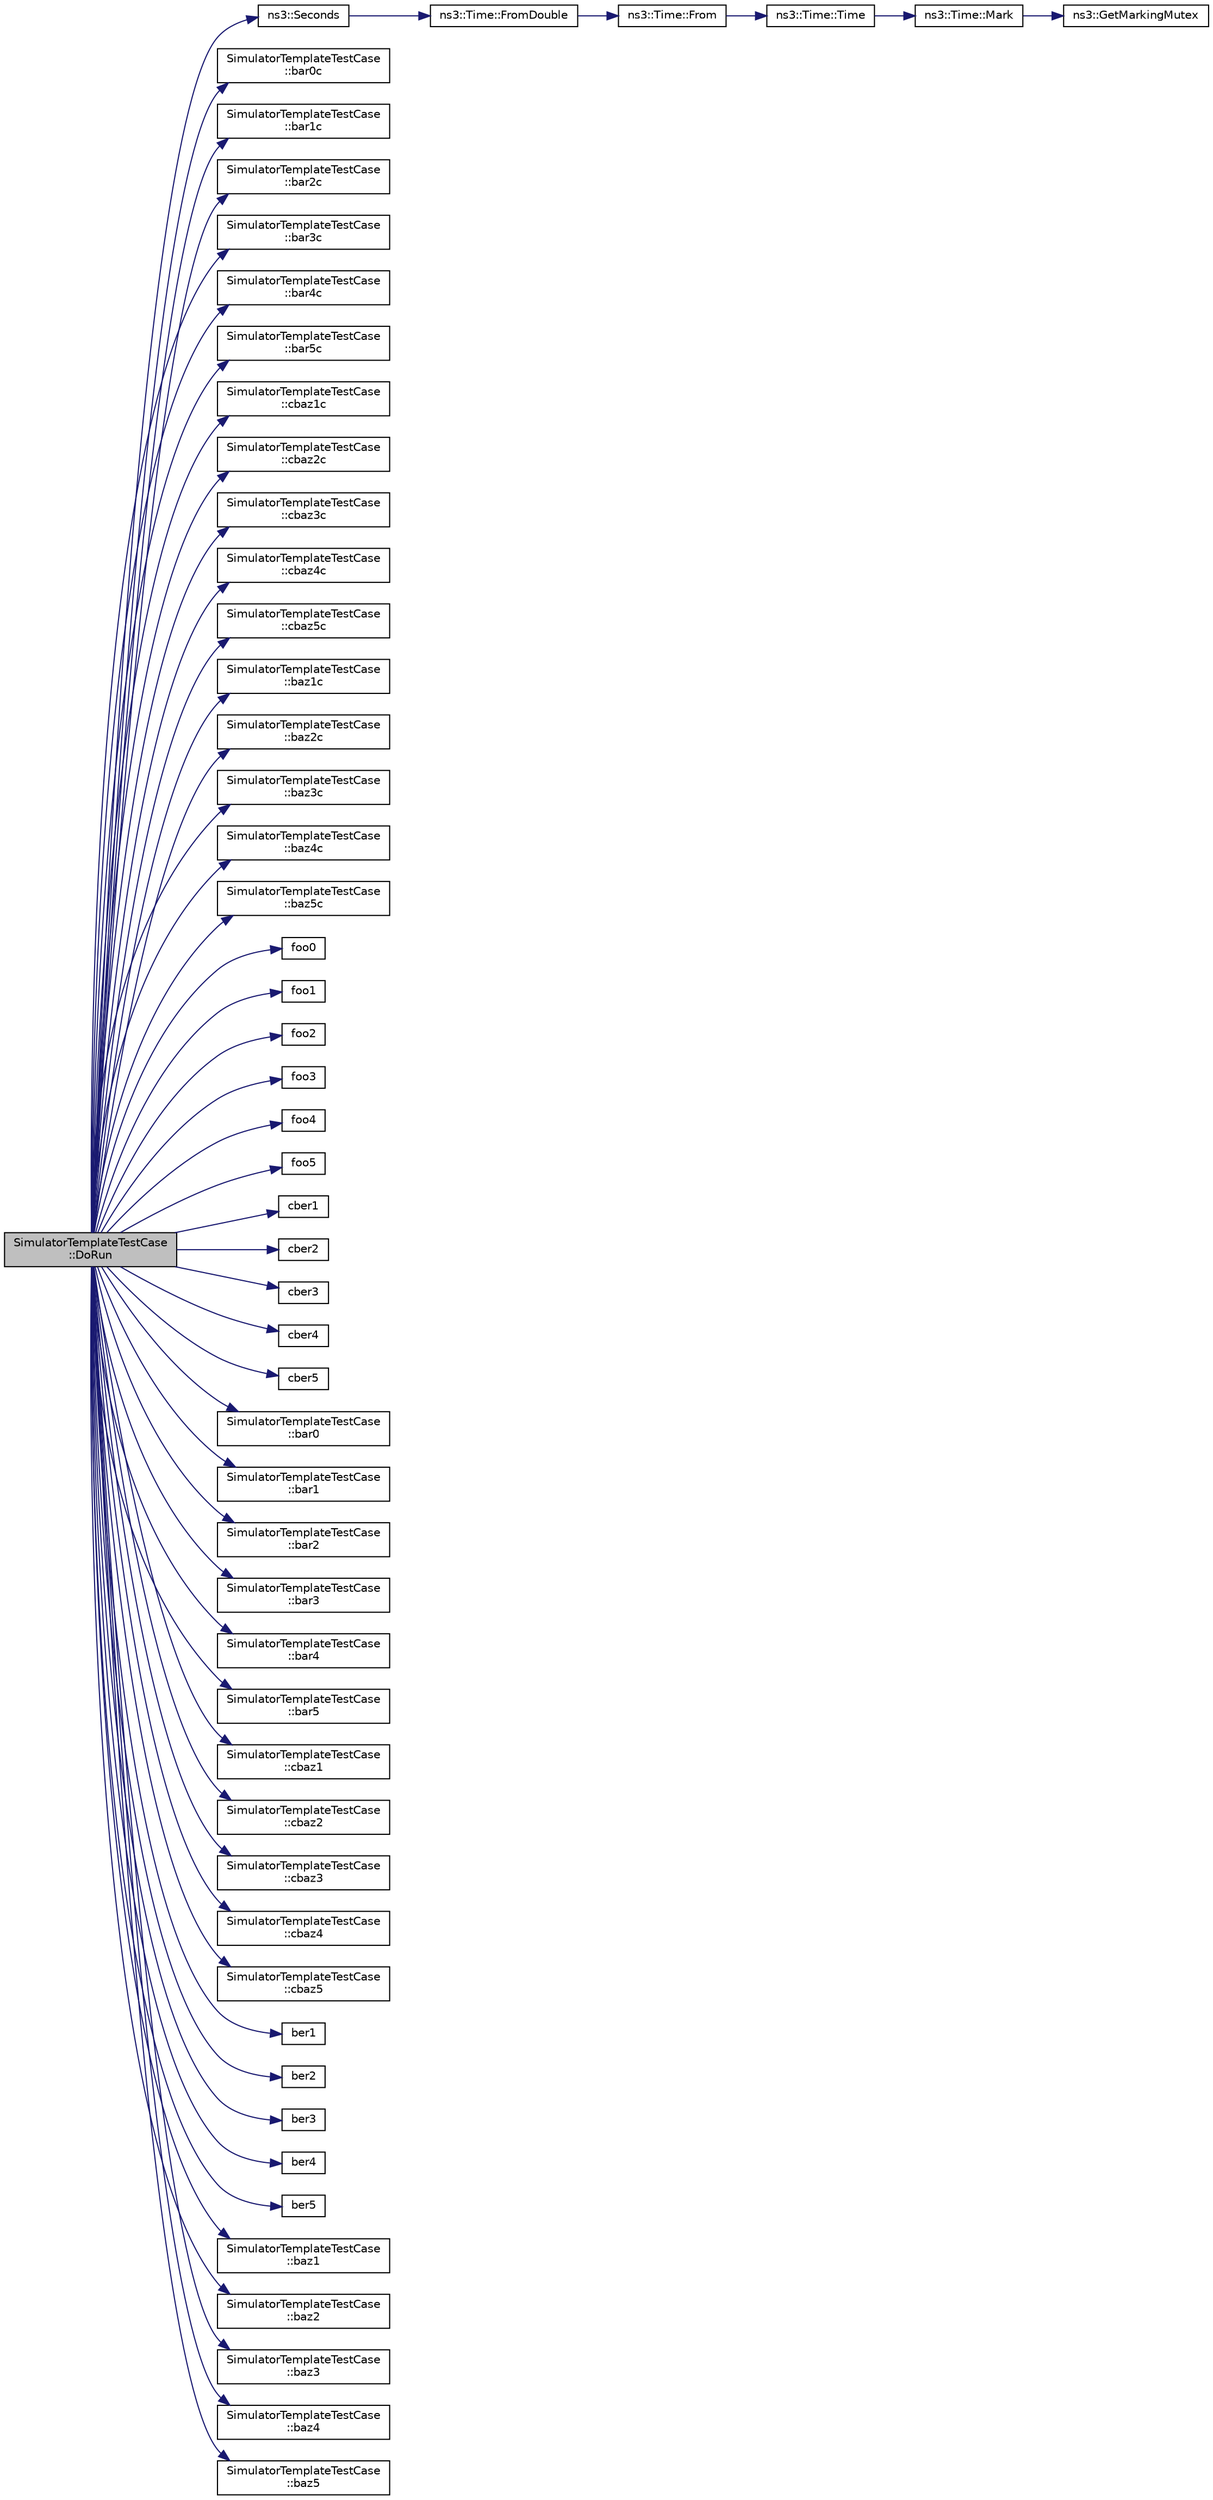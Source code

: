 digraph "SimulatorTemplateTestCase::DoRun"
{
  edge [fontname="Helvetica",fontsize="10",labelfontname="Helvetica",labelfontsize="10"];
  node [fontname="Helvetica",fontsize="10",shape=record];
  rankdir="LR";
  Node1 [label="SimulatorTemplateTestCase\l::DoRun",height=0.2,width=0.4,color="black", fillcolor="grey75", style="filled", fontcolor="black"];
  Node1 -> Node2 [color="midnightblue",fontsize="10",style="solid"];
  Node2 [label="ns3::Seconds",height=0.2,width=0.4,color="black", fillcolor="white", style="filled",URL="$d1/dec/group__timecivil.html#ga33c34b816f8ff6628e33d5c8e9713b9e"];
  Node2 -> Node3 [color="midnightblue",fontsize="10",style="solid"];
  Node3 [label="ns3::Time::FromDouble",height=0.2,width=0.4,color="black", fillcolor="white", style="filled",URL="$dc/d04/classns3_1_1Time.html#a60e845f4a74e62495b86356afe604cb4"];
  Node3 -> Node4 [color="midnightblue",fontsize="10",style="solid"];
  Node4 [label="ns3::Time::From",height=0.2,width=0.4,color="black", fillcolor="white", style="filled",URL="$dc/d04/classns3_1_1Time.html#a34e4acc13d0e08cc8cb9cd3b838b9baf"];
  Node4 -> Node5 [color="midnightblue",fontsize="10",style="solid"];
  Node5 [label="ns3::Time::Time",height=0.2,width=0.4,color="black", fillcolor="white", style="filled",URL="$dc/d04/classns3_1_1Time.html#a8a39dc1b8cbbd7fe6d940e492d1b925e"];
  Node5 -> Node6 [color="midnightblue",fontsize="10",style="solid"];
  Node6 [label="ns3::Time::Mark",height=0.2,width=0.4,color="black", fillcolor="white", style="filled",URL="$dc/d04/classns3_1_1Time.html#aa7eef2a1119c1c4855d99f1e83d44c54"];
  Node6 -> Node7 [color="midnightblue",fontsize="10",style="solid"];
  Node7 [label="ns3::GetMarkingMutex",height=0.2,width=0.4,color="black", fillcolor="white", style="filled",URL="$d7/d2e/namespacens3.html#ac4356aa982bd2ddb0f7ebbf94539919d"];
  Node1 -> Node8 [color="midnightblue",fontsize="10",style="solid"];
  Node8 [label="SimulatorTemplateTestCase\l::bar0c",height=0.2,width=0.4,color="black", fillcolor="white", style="filled",URL="$d6/d69/classSimulatorTemplateTestCase.html#a39381dd6c298ce90120f9ca020b51a44"];
  Node1 -> Node9 [color="midnightblue",fontsize="10",style="solid"];
  Node9 [label="SimulatorTemplateTestCase\l::bar1c",height=0.2,width=0.4,color="black", fillcolor="white", style="filled",URL="$d6/d69/classSimulatorTemplateTestCase.html#a17a705290d33ff9d9752c5fcd3ca549a"];
  Node1 -> Node10 [color="midnightblue",fontsize="10",style="solid"];
  Node10 [label="SimulatorTemplateTestCase\l::bar2c",height=0.2,width=0.4,color="black", fillcolor="white", style="filled",URL="$d6/d69/classSimulatorTemplateTestCase.html#a95e0f184170b9dd6ced11d3423752e9f"];
  Node1 -> Node11 [color="midnightblue",fontsize="10",style="solid"];
  Node11 [label="SimulatorTemplateTestCase\l::bar3c",height=0.2,width=0.4,color="black", fillcolor="white", style="filled",URL="$d6/d69/classSimulatorTemplateTestCase.html#a3440409096aee7c6dda41caab7cceeb6"];
  Node1 -> Node12 [color="midnightblue",fontsize="10",style="solid"];
  Node12 [label="SimulatorTemplateTestCase\l::bar4c",height=0.2,width=0.4,color="black", fillcolor="white", style="filled",URL="$d6/d69/classSimulatorTemplateTestCase.html#a4d7fde0e0f8f16201cb8731a65c84188"];
  Node1 -> Node13 [color="midnightblue",fontsize="10",style="solid"];
  Node13 [label="SimulatorTemplateTestCase\l::bar5c",height=0.2,width=0.4,color="black", fillcolor="white", style="filled",URL="$d6/d69/classSimulatorTemplateTestCase.html#af3908d1e88e554a76b7fcb7c6011182a"];
  Node1 -> Node14 [color="midnightblue",fontsize="10",style="solid"];
  Node14 [label="SimulatorTemplateTestCase\l::cbaz1c",height=0.2,width=0.4,color="black", fillcolor="white", style="filled",URL="$d6/d69/classSimulatorTemplateTestCase.html#abfb9fdb2a45df1b572e31d911da70af1"];
  Node1 -> Node15 [color="midnightblue",fontsize="10",style="solid"];
  Node15 [label="SimulatorTemplateTestCase\l::cbaz2c",height=0.2,width=0.4,color="black", fillcolor="white", style="filled",URL="$d6/d69/classSimulatorTemplateTestCase.html#aceaaaedcf5defc916793b2b5d0908cae"];
  Node1 -> Node16 [color="midnightblue",fontsize="10",style="solid"];
  Node16 [label="SimulatorTemplateTestCase\l::cbaz3c",height=0.2,width=0.4,color="black", fillcolor="white", style="filled",URL="$d6/d69/classSimulatorTemplateTestCase.html#a231add1c9938940ecfde69823e44dfc4"];
  Node1 -> Node17 [color="midnightblue",fontsize="10",style="solid"];
  Node17 [label="SimulatorTemplateTestCase\l::cbaz4c",height=0.2,width=0.4,color="black", fillcolor="white", style="filled",URL="$d6/d69/classSimulatorTemplateTestCase.html#a7ce3f71d66de538a7cd7c33faa0c4c17"];
  Node1 -> Node18 [color="midnightblue",fontsize="10",style="solid"];
  Node18 [label="SimulatorTemplateTestCase\l::cbaz5c",height=0.2,width=0.4,color="black", fillcolor="white", style="filled",URL="$d6/d69/classSimulatorTemplateTestCase.html#a2472cd2565c2643449dfe42756a0e58f"];
  Node1 -> Node19 [color="midnightblue",fontsize="10",style="solid"];
  Node19 [label="SimulatorTemplateTestCase\l::baz1c",height=0.2,width=0.4,color="black", fillcolor="white", style="filled",URL="$d6/d69/classSimulatorTemplateTestCase.html#af05903f120083bb45844f0a27234441f"];
  Node1 -> Node20 [color="midnightblue",fontsize="10",style="solid"];
  Node20 [label="SimulatorTemplateTestCase\l::baz2c",height=0.2,width=0.4,color="black", fillcolor="white", style="filled",URL="$d6/d69/classSimulatorTemplateTestCase.html#a6bec79b87dd5ccbd94c5e3af6b2462ea"];
  Node1 -> Node21 [color="midnightblue",fontsize="10",style="solid"];
  Node21 [label="SimulatorTemplateTestCase\l::baz3c",height=0.2,width=0.4,color="black", fillcolor="white", style="filled",URL="$d6/d69/classSimulatorTemplateTestCase.html#ab2f083ff848a8cffdb78e59bf9c5501c"];
  Node1 -> Node22 [color="midnightblue",fontsize="10",style="solid"];
  Node22 [label="SimulatorTemplateTestCase\l::baz4c",height=0.2,width=0.4,color="black", fillcolor="white", style="filled",URL="$d6/d69/classSimulatorTemplateTestCase.html#a71dcdfaf38733e4f3b6ae1d8e9c910fb"];
  Node1 -> Node23 [color="midnightblue",fontsize="10",style="solid"];
  Node23 [label="SimulatorTemplateTestCase\l::baz5c",height=0.2,width=0.4,color="black", fillcolor="white", style="filled",URL="$d6/d69/classSimulatorTemplateTestCase.html#a85db33b24c84a2e6c623e1bdac2b5b11"];
  Node1 -> Node24 [color="midnightblue",fontsize="10",style="solid"];
  Node24 [label="foo0",height=0.2,width=0.4,color="black", fillcolor="white", style="filled",URL="$da/dc6/simulator-test-suite_8cc.html#afdd6c8c1988df00d7e30a14f32f07845"];
  Node1 -> Node25 [color="midnightblue",fontsize="10",style="solid"];
  Node25 [label="foo1",height=0.2,width=0.4,color="black", fillcolor="white", style="filled",URL="$da/dc6/simulator-test-suite_8cc.html#ad9aed34d1c8c83892bdaac80402a1b53"];
  Node1 -> Node26 [color="midnightblue",fontsize="10",style="solid"];
  Node26 [label="foo2",height=0.2,width=0.4,color="black", fillcolor="white", style="filled",URL="$da/dc6/simulator-test-suite_8cc.html#a798d379257c4510a9ccfaac52d7e0215"];
  Node1 -> Node27 [color="midnightblue",fontsize="10",style="solid"];
  Node27 [label="foo3",height=0.2,width=0.4,color="black", fillcolor="white", style="filled",URL="$da/dc6/simulator-test-suite_8cc.html#a24b67dde65f92c9a2bb25a5a4927058a"];
  Node1 -> Node28 [color="midnightblue",fontsize="10",style="solid"];
  Node28 [label="foo4",height=0.2,width=0.4,color="black", fillcolor="white", style="filled",URL="$da/dc6/simulator-test-suite_8cc.html#a7097d5ffd6e0a4900d468e3948c38ef6"];
  Node1 -> Node29 [color="midnightblue",fontsize="10",style="solid"];
  Node29 [label="foo5",height=0.2,width=0.4,color="black", fillcolor="white", style="filled",URL="$da/dc6/simulator-test-suite_8cc.html#abbfa04b73da133d2261469da22491bb8"];
  Node1 -> Node30 [color="midnightblue",fontsize="10",style="solid"];
  Node30 [label="cber1",height=0.2,width=0.4,color="black", fillcolor="white", style="filled",URL="$da/dc6/simulator-test-suite_8cc.html#a3cb3b29a959f3625f488d8eefd4e5e18"];
  Node1 -> Node31 [color="midnightblue",fontsize="10",style="solid"];
  Node31 [label="cber2",height=0.2,width=0.4,color="black", fillcolor="white", style="filled",URL="$da/dc6/simulator-test-suite_8cc.html#a95371c9e077188f65ffc1b0b5ca3cef9"];
  Node1 -> Node32 [color="midnightblue",fontsize="10",style="solid"];
  Node32 [label="cber3",height=0.2,width=0.4,color="black", fillcolor="white", style="filled",URL="$da/dc6/simulator-test-suite_8cc.html#a69f284b46270eaf7d9953e897cdf792d"];
  Node1 -> Node33 [color="midnightblue",fontsize="10",style="solid"];
  Node33 [label="cber4",height=0.2,width=0.4,color="black", fillcolor="white", style="filled",URL="$da/dc6/simulator-test-suite_8cc.html#a9cb6715e01142fdeec22f20f5fd3054c"];
  Node1 -> Node34 [color="midnightblue",fontsize="10",style="solid"];
  Node34 [label="cber5",height=0.2,width=0.4,color="black", fillcolor="white", style="filled",URL="$da/dc6/simulator-test-suite_8cc.html#a3952c50ae062962a8929b3d8572f086e"];
  Node1 -> Node35 [color="midnightblue",fontsize="10",style="solid"];
  Node35 [label="SimulatorTemplateTestCase\l::bar0",height=0.2,width=0.4,color="black", fillcolor="white", style="filled",URL="$d6/d69/classSimulatorTemplateTestCase.html#a7c53480e1b906bfeaea5e0070ff5cc0c"];
  Node1 -> Node36 [color="midnightblue",fontsize="10",style="solid"];
  Node36 [label="SimulatorTemplateTestCase\l::bar1",height=0.2,width=0.4,color="black", fillcolor="white", style="filled",URL="$d6/d69/classSimulatorTemplateTestCase.html#a83631fe15f6b4aaffcf702e71a664205"];
  Node1 -> Node37 [color="midnightblue",fontsize="10",style="solid"];
  Node37 [label="SimulatorTemplateTestCase\l::bar2",height=0.2,width=0.4,color="black", fillcolor="white", style="filled",URL="$d6/d69/classSimulatorTemplateTestCase.html#a0a416b76615bb0e90f1312694f09133b"];
  Node1 -> Node38 [color="midnightblue",fontsize="10",style="solid"];
  Node38 [label="SimulatorTemplateTestCase\l::bar3",height=0.2,width=0.4,color="black", fillcolor="white", style="filled",URL="$d6/d69/classSimulatorTemplateTestCase.html#aea52cc1b6dabac3782131bc96f7e3556"];
  Node1 -> Node39 [color="midnightblue",fontsize="10",style="solid"];
  Node39 [label="SimulatorTemplateTestCase\l::bar4",height=0.2,width=0.4,color="black", fillcolor="white", style="filled",URL="$d6/d69/classSimulatorTemplateTestCase.html#a0a46a38ced46c32a980d1458f23f26ac"];
  Node1 -> Node40 [color="midnightblue",fontsize="10",style="solid"];
  Node40 [label="SimulatorTemplateTestCase\l::bar5",height=0.2,width=0.4,color="black", fillcolor="white", style="filled",URL="$d6/d69/classSimulatorTemplateTestCase.html#a75066b2e82301377dddc07d887c96853"];
  Node1 -> Node41 [color="midnightblue",fontsize="10",style="solid"];
  Node41 [label="SimulatorTemplateTestCase\l::cbaz1",height=0.2,width=0.4,color="black", fillcolor="white", style="filled",URL="$d6/d69/classSimulatorTemplateTestCase.html#a893ae41537567fc7e95f011f370e74ba"];
  Node1 -> Node42 [color="midnightblue",fontsize="10",style="solid"];
  Node42 [label="SimulatorTemplateTestCase\l::cbaz2",height=0.2,width=0.4,color="black", fillcolor="white", style="filled",URL="$d6/d69/classSimulatorTemplateTestCase.html#a0e58a1e62ebad4e4d0717cc64075c496"];
  Node1 -> Node43 [color="midnightblue",fontsize="10",style="solid"];
  Node43 [label="SimulatorTemplateTestCase\l::cbaz3",height=0.2,width=0.4,color="black", fillcolor="white", style="filled",URL="$d6/d69/classSimulatorTemplateTestCase.html#a89bc22b2a32d6cdf026e8f7209a2fbbd"];
  Node1 -> Node44 [color="midnightblue",fontsize="10",style="solid"];
  Node44 [label="SimulatorTemplateTestCase\l::cbaz4",height=0.2,width=0.4,color="black", fillcolor="white", style="filled",URL="$d6/d69/classSimulatorTemplateTestCase.html#ac464eb9dcde4c15e5f63e9ae61fbc5a7"];
  Node1 -> Node45 [color="midnightblue",fontsize="10",style="solid"];
  Node45 [label="SimulatorTemplateTestCase\l::cbaz5",height=0.2,width=0.4,color="black", fillcolor="white", style="filled",URL="$d6/d69/classSimulatorTemplateTestCase.html#a68c3789ba056bcddf5f1575d4c9c0548"];
  Node1 -> Node46 [color="midnightblue",fontsize="10",style="solid"];
  Node46 [label="ber1",height=0.2,width=0.4,color="black", fillcolor="white", style="filled",URL="$da/dc6/simulator-test-suite_8cc.html#ab7631fd281d604065e49de75d8702393"];
  Node1 -> Node47 [color="midnightblue",fontsize="10",style="solid"];
  Node47 [label="ber2",height=0.2,width=0.4,color="black", fillcolor="white", style="filled",URL="$da/dc6/simulator-test-suite_8cc.html#afd59b4263bbd81c9fb5fbd1a2f286d25"];
  Node1 -> Node48 [color="midnightblue",fontsize="10",style="solid"];
  Node48 [label="ber3",height=0.2,width=0.4,color="black", fillcolor="white", style="filled",URL="$da/dc6/simulator-test-suite_8cc.html#a51a2766f65adfe161c85945d0a259574"];
  Node1 -> Node49 [color="midnightblue",fontsize="10",style="solid"];
  Node49 [label="ber4",height=0.2,width=0.4,color="black", fillcolor="white", style="filled",URL="$da/dc6/simulator-test-suite_8cc.html#a2ddd2b39f2ace879bf107f5be6c1959b"];
  Node1 -> Node50 [color="midnightblue",fontsize="10",style="solid"];
  Node50 [label="ber5",height=0.2,width=0.4,color="black", fillcolor="white", style="filled",URL="$da/dc6/simulator-test-suite_8cc.html#a1b842995cae6f7fc1e071e478ee010ce"];
  Node1 -> Node51 [color="midnightblue",fontsize="10",style="solid"];
  Node51 [label="SimulatorTemplateTestCase\l::baz1",height=0.2,width=0.4,color="black", fillcolor="white", style="filled",URL="$d6/d69/classSimulatorTemplateTestCase.html#a1d732c063be0bf31734db30aca9bf826"];
  Node1 -> Node52 [color="midnightblue",fontsize="10",style="solid"];
  Node52 [label="SimulatorTemplateTestCase\l::baz2",height=0.2,width=0.4,color="black", fillcolor="white", style="filled",URL="$d6/d69/classSimulatorTemplateTestCase.html#acbbc7d0bab6bcc17f252bdfb47beb203"];
  Node1 -> Node53 [color="midnightblue",fontsize="10",style="solid"];
  Node53 [label="SimulatorTemplateTestCase\l::baz3",height=0.2,width=0.4,color="black", fillcolor="white", style="filled",URL="$d6/d69/classSimulatorTemplateTestCase.html#aeb4509497390b255767735f3280ae6ee"];
  Node1 -> Node54 [color="midnightblue",fontsize="10",style="solid"];
  Node54 [label="SimulatorTemplateTestCase\l::baz4",height=0.2,width=0.4,color="black", fillcolor="white", style="filled",URL="$d6/d69/classSimulatorTemplateTestCase.html#a505c79bbe80197a1cf9f3f23f221f27d"];
  Node1 -> Node55 [color="midnightblue",fontsize="10",style="solid"];
  Node55 [label="SimulatorTemplateTestCase\l::baz5",height=0.2,width=0.4,color="black", fillcolor="white", style="filled",URL="$d6/d69/classSimulatorTemplateTestCase.html#a76b308d5067d417af9bd36710dc53251"];
}
